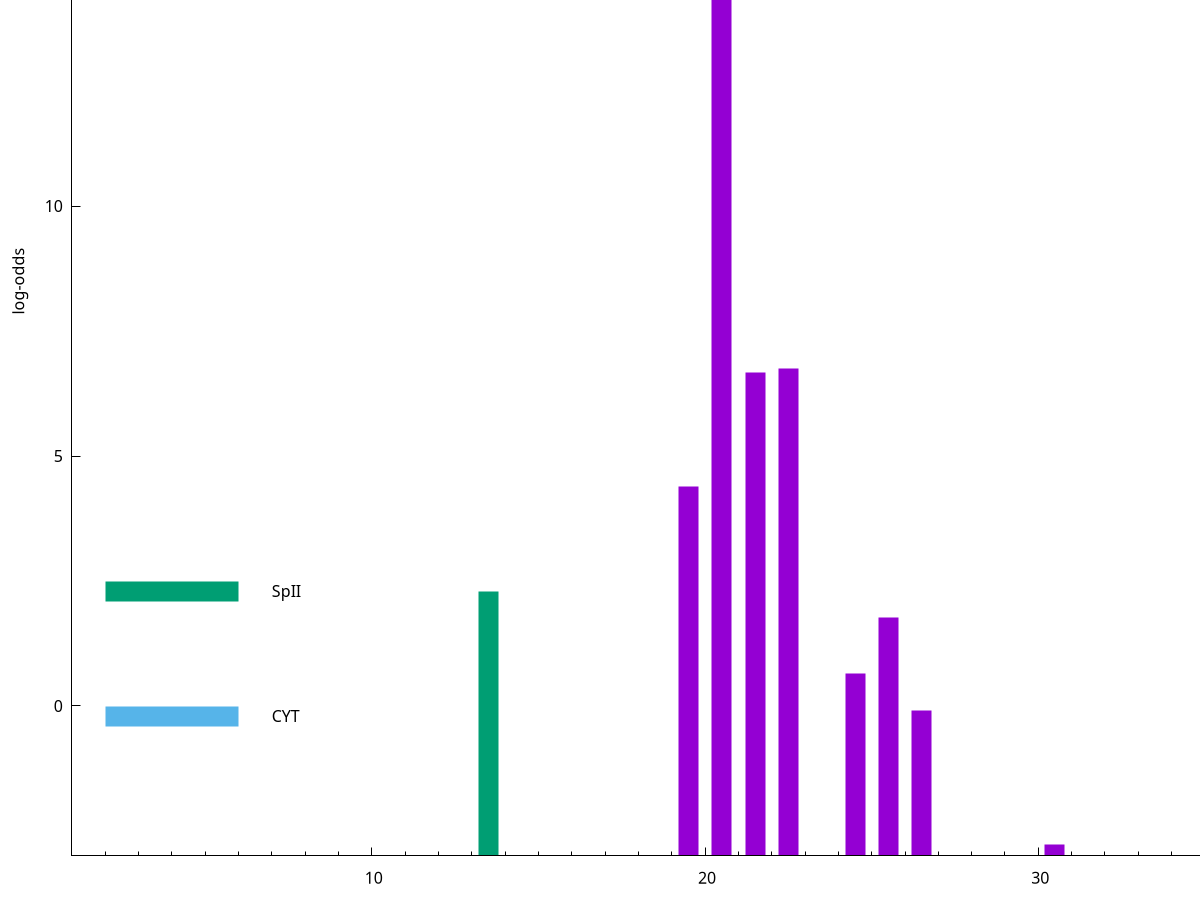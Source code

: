 set title "LipoP predictions for SRR4017833.gff"
set size 2., 1.4
set xrange [1:70] 
set mxtics 10
set yrange [-3:20]
set y2range [0:23]
set ylabel "log-odds"
set term postscript eps color solid "Helvetica" 30
set output "SRR4017833.gff189.eps"
set arrow from 2,18.3575 to 6,18.3575 nohead lt 1 lw 20
set label "SpI" at 7,18.3575
set arrow from 2,2.29879 to 6,2.29879 nohead lt 2 lw 20
set label "SpII" at 7,2.29879
set arrow from 2,-0.200913 to 6,-0.200913 nohead lt 3 lw 20
set label "CYT" at 7,-0.200913
set arrow from 2,18.3575 to 6,18.3575 nohead lt 1 lw 20
set label "SpI" at 7,18.3575
# NOTE: The scores below are the log-odds scores with the threshold
# NOTE: subtracted (a hack to make gnuplot make the histogram all
# NOTE: look nice).
plot "-" axes x1y2 title "" with impulses lt 2 lw 20, "-" axes x1y2 title "" with impulses lt 1 lw 20
13.500000 5.297740
e
20.500000 21.356500
22.500000 9.745770
21.500000 9.672230
19.500000 7.399160
25.500000 4.777250
24.500000 3.648237
26.500000 2.908248
30.500000 0.227110
e
exit

